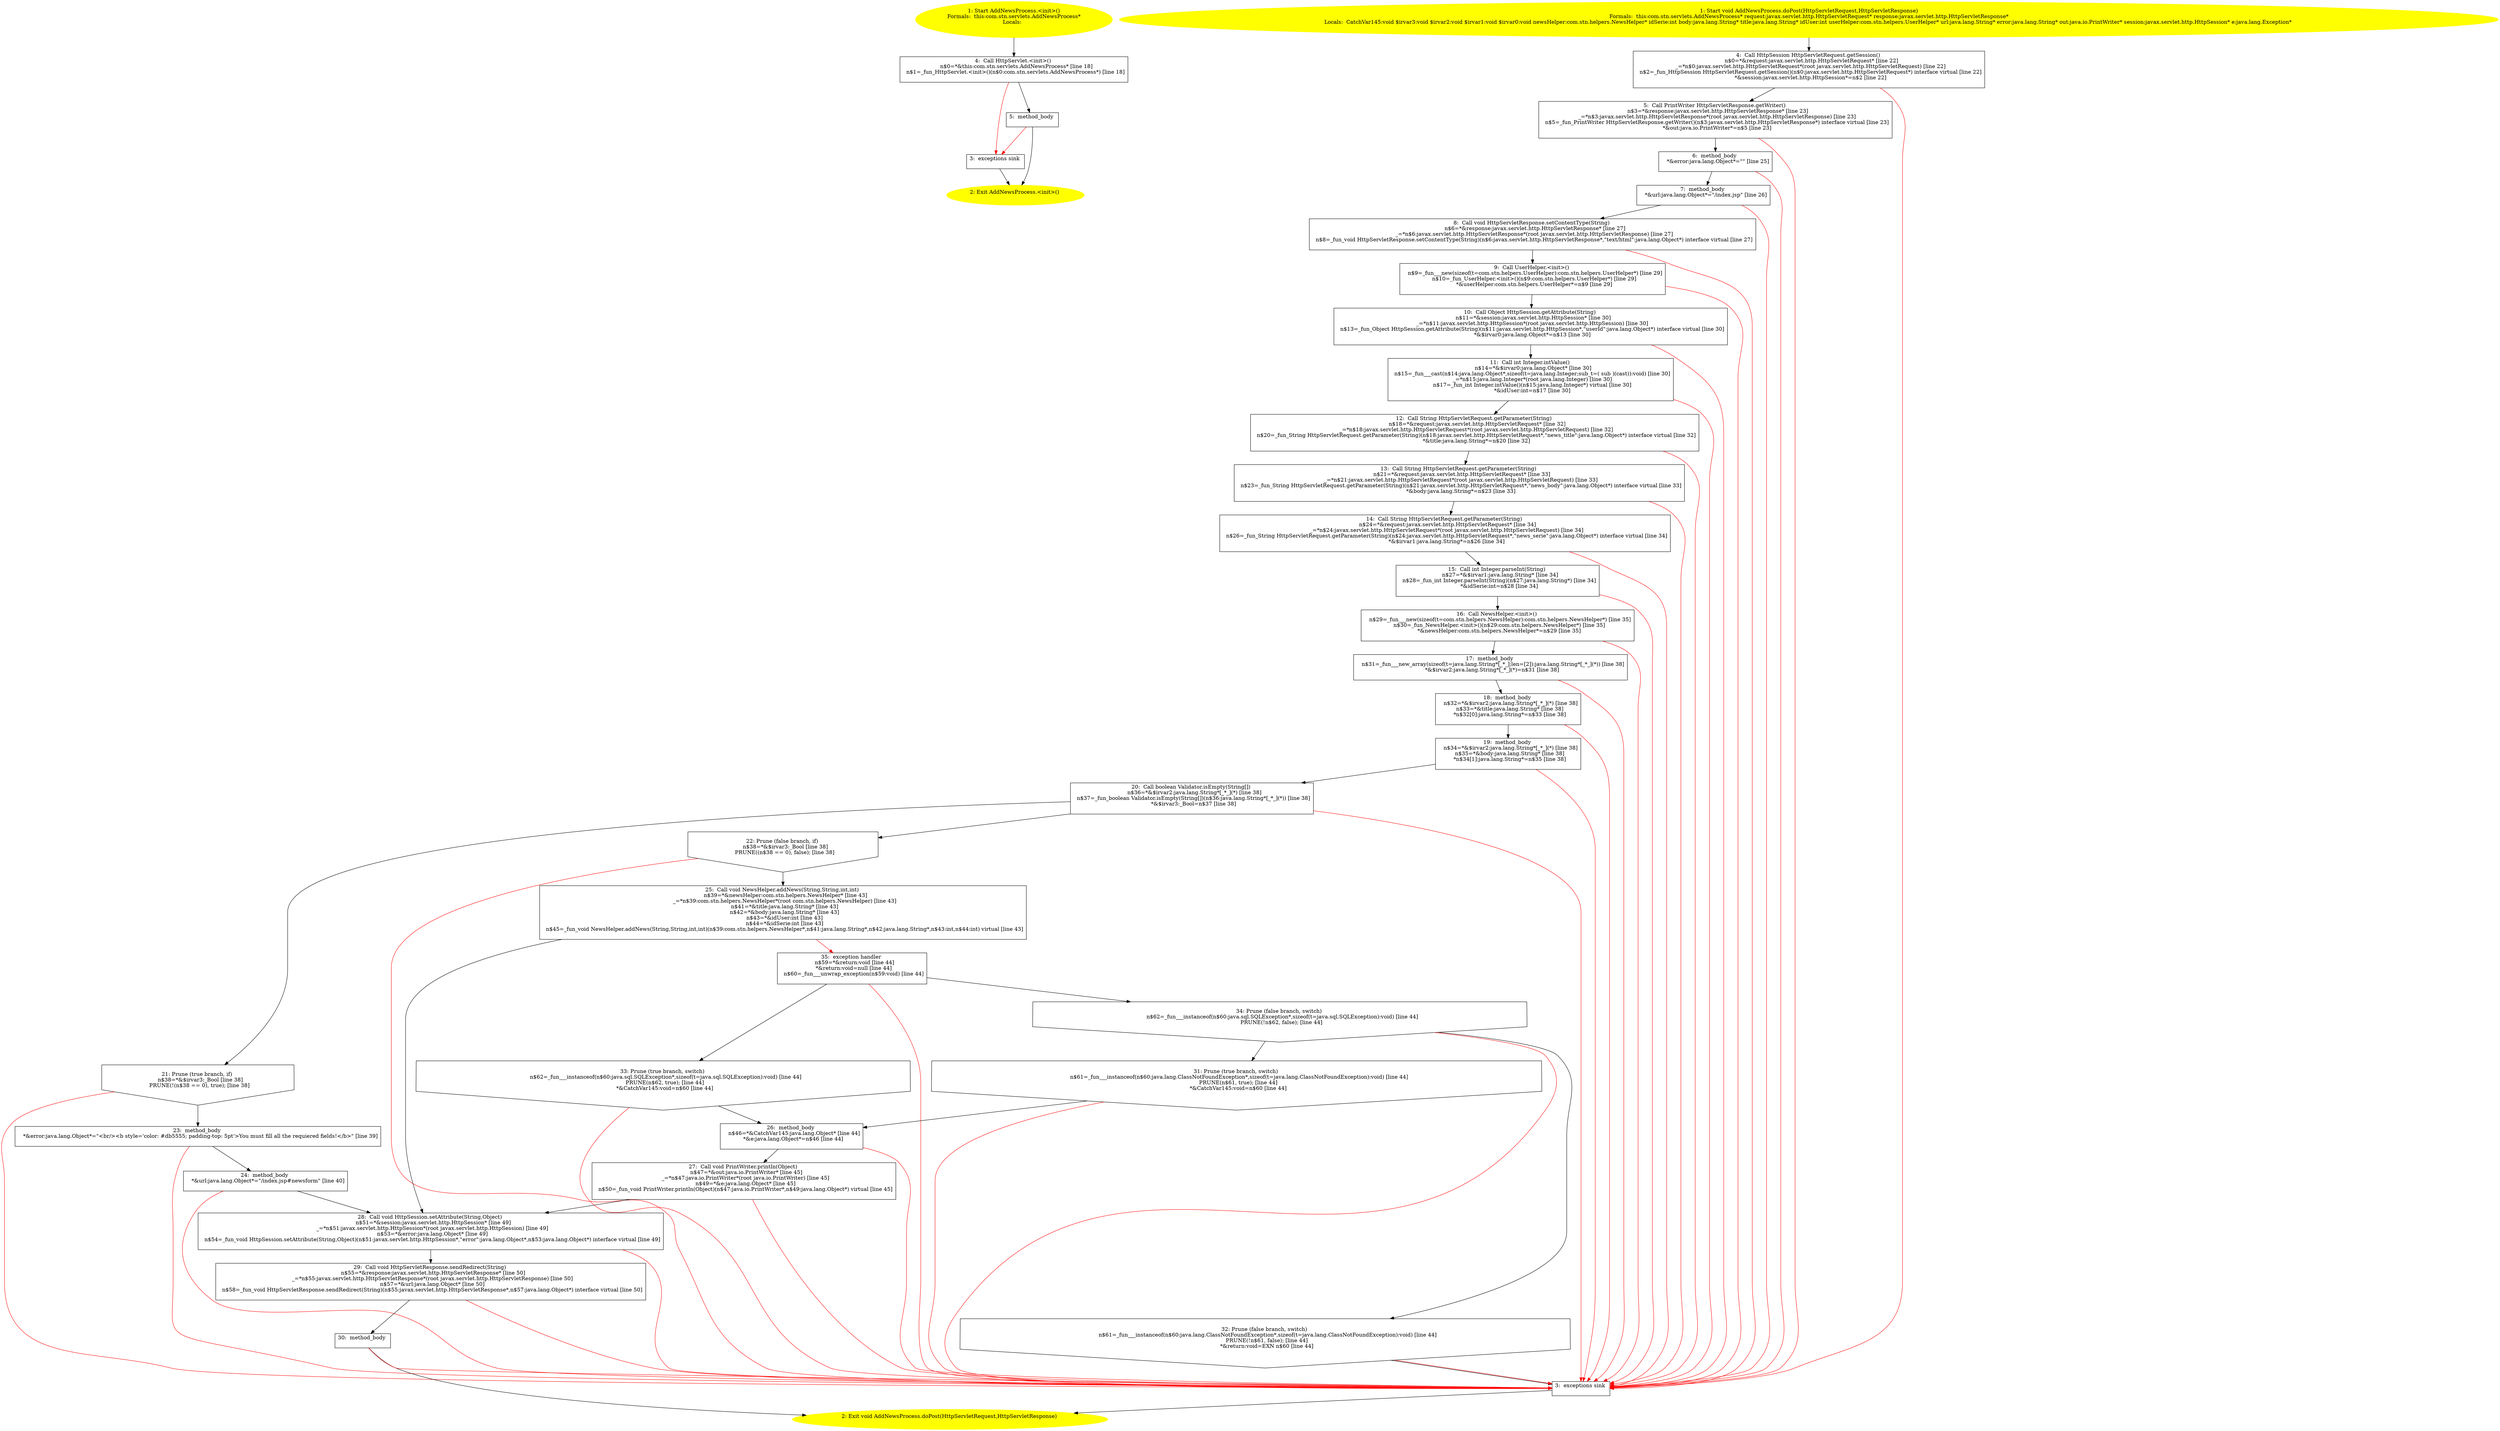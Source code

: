 /* @generated */
digraph cfg {
"com.stn.servlets.AddNewsProcess.<init>().046ba7026a8ddf4c5182c228b93b2fe6_1" [label="1: Start AddNewsProcess.<init>()\nFormals:  this:com.stn.servlets.AddNewsProcess*\nLocals:  \n  " color=yellow style=filled]
	

	 "com.stn.servlets.AddNewsProcess.<init>().046ba7026a8ddf4c5182c228b93b2fe6_1" -> "com.stn.servlets.AddNewsProcess.<init>().046ba7026a8ddf4c5182c228b93b2fe6_4" ;
"com.stn.servlets.AddNewsProcess.<init>().046ba7026a8ddf4c5182c228b93b2fe6_2" [label="2: Exit AddNewsProcess.<init>() \n  " color=yellow style=filled]
	

"com.stn.servlets.AddNewsProcess.<init>().046ba7026a8ddf4c5182c228b93b2fe6_3" [label="3:  exceptions sink \n  " shape="box"]
	

	 "com.stn.servlets.AddNewsProcess.<init>().046ba7026a8ddf4c5182c228b93b2fe6_3" -> "com.stn.servlets.AddNewsProcess.<init>().046ba7026a8ddf4c5182c228b93b2fe6_2" ;
"com.stn.servlets.AddNewsProcess.<init>().046ba7026a8ddf4c5182c228b93b2fe6_4" [label="4:  Call HttpServlet.<init>() \n   n$0=*&this:com.stn.servlets.AddNewsProcess* [line 18]\n  n$1=_fun_HttpServlet.<init>()(n$0:com.stn.servlets.AddNewsProcess*) [line 18]\n " shape="box"]
	

	 "com.stn.servlets.AddNewsProcess.<init>().046ba7026a8ddf4c5182c228b93b2fe6_4" -> "com.stn.servlets.AddNewsProcess.<init>().046ba7026a8ddf4c5182c228b93b2fe6_5" ;
	 "com.stn.servlets.AddNewsProcess.<init>().046ba7026a8ddf4c5182c228b93b2fe6_4" -> "com.stn.servlets.AddNewsProcess.<init>().046ba7026a8ddf4c5182c228b93b2fe6_3" [color="red" ];
"com.stn.servlets.AddNewsProcess.<init>().046ba7026a8ddf4c5182c228b93b2fe6_5" [label="5:  method_body \n  " shape="box"]
	

	 "com.stn.servlets.AddNewsProcess.<init>().046ba7026a8ddf4c5182c228b93b2fe6_5" -> "com.stn.servlets.AddNewsProcess.<init>().046ba7026a8ddf4c5182c228b93b2fe6_2" ;
	 "com.stn.servlets.AddNewsProcess.<init>().046ba7026a8ddf4c5182c228b93b2fe6_5" -> "com.stn.servlets.AddNewsProcess.<init>().046ba7026a8ddf4c5182c228b93b2fe6_3" [color="red" ];
"com.stn.servlets.AddNewsProcess.doPost(javax.servlet.http.HttpServletRequest,javax.servlet.http.Http.92baed34d1cea406e9997942ba46b2cb_1" [label="1: Start void AddNewsProcess.doPost(HttpServletRequest,HttpServletResponse)\nFormals:  this:com.stn.servlets.AddNewsProcess* request:javax.servlet.http.HttpServletRequest* response:javax.servlet.http.HttpServletResponse*\nLocals:  CatchVar145:void $irvar3:void $irvar2:void $irvar1:void $irvar0:void newsHelper:com.stn.helpers.NewsHelper* idSerie:int body:java.lang.String* title:java.lang.String* idUser:int userHelper:com.stn.helpers.UserHelper* url:java.lang.String* error:java.lang.String* out:java.io.PrintWriter* session:javax.servlet.http.HttpSession* e:java.lang.Exception* \n  " color=yellow style=filled]
	

	 "com.stn.servlets.AddNewsProcess.doPost(javax.servlet.http.HttpServletRequest,javax.servlet.http.Http.92baed34d1cea406e9997942ba46b2cb_1" -> "com.stn.servlets.AddNewsProcess.doPost(javax.servlet.http.HttpServletRequest,javax.servlet.http.Http.92baed34d1cea406e9997942ba46b2cb_4" ;
"com.stn.servlets.AddNewsProcess.doPost(javax.servlet.http.HttpServletRequest,javax.servlet.http.Http.92baed34d1cea406e9997942ba46b2cb_2" [label="2: Exit void AddNewsProcess.doPost(HttpServletRequest,HttpServletResponse) \n  " color=yellow style=filled]
	

"com.stn.servlets.AddNewsProcess.doPost(javax.servlet.http.HttpServletRequest,javax.servlet.http.Http.92baed34d1cea406e9997942ba46b2cb_3" [label="3:  exceptions sink \n  " shape="box"]
	

	 "com.stn.servlets.AddNewsProcess.doPost(javax.servlet.http.HttpServletRequest,javax.servlet.http.Http.92baed34d1cea406e9997942ba46b2cb_3" -> "com.stn.servlets.AddNewsProcess.doPost(javax.servlet.http.HttpServletRequest,javax.servlet.http.Http.92baed34d1cea406e9997942ba46b2cb_2" ;
"com.stn.servlets.AddNewsProcess.doPost(javax.servlet.http.HttpServletRequest,javax.servlet.http.Http.92baed34d1cea406e9997942ba46b2cb_4" [label="4:  Call HttpSession HttpServletRequest.getSession() \n   n$0=*&request:javax.servlet.http.HttpServletRequest* [line 22]\n  _=*n$0:javax.servlet.http.HttpServletRequest*(root javax.servlet.http.HttpServletRequest) [line 22]\n  n$2=_fun_HttpSession HttpServletRequest.getSession()(n$0:javax.servlet.http.HttpServletRequest*) interface virtual [line 22]\n  *&session:javax.servlet.http.HttpSession*=n$2 [line 22]\n " shape="box"]
	

	 "com.stn.servlets.AddNewsProcess.doPost(javax.servlet.http.HttpServletRequest,javax.servlet.http.Http.92baed34d1cea406e9997942ba46b2cb_4" -> "com.stn.servlets.AddNewsProcess.doPost(javax.servlet.http.HttpServletRequest,javax.servlet.http.Http.92baed34d1cea406e9997942ba46b2cb_5" ;
	 "com.stn.servlets.AddNewsProcess.doPost(javax.servlet.http.HttpServletRequest,javax.servlet.http.Http.92baed34d1cea406e9997942ba46b2cb_4" -> "com.stn.servlets.AddNewsProcess.doPost(javax.servlet.http.HttpServletRequest,javax.servlet.http.Http.92baed34d1cea406e9997942ba46b2cb_3" [color="red" ];
"com.stn.servlets.AddNewsProcess.doPost(javax.servlet.http.HttpServletRequest,javax.servlet.http.Http.92baed34d1cea406e9997942ba46b2cb_5" [label="5:  Call PrintWriter HttpServletResponse.getWriter() \n   n$3=*&response:javax.servlet.http.HttpServletResponse* [line 23]\n  _=*n$3:javax.servlet.http.HttpServletResponse*(root javax.servlet.http.HttpServletResponse) [line 23]\n  n$5=_fun_PrintWriter HttpServletResponse.getWriter()(n$3:javax.servlet.http.HttpServletResponse*) interface virtual [line 23]\n  *&out:java.io.PrintWriter*=n$5 [line 23]\n " shape="box"]
	

	 "com.stn.servlets.AddNewsProcess.doPost(javax.servlet.http.HttpServletRequest,javax.servlet.http.Http.92baed34d1cea406e9997942ba46b2cb_5" -> "com.stn.servlets.AddNewsProcess.doPost(javax.servlet.http.HttpServletRequest,javax.servlet.http.Http.92baed34d1cea406e9997942ba46b2cb_6" ;
	 "com.stn.servlets.AddNewsProcess.doPost(javax.servlet.http.HttpServletRequest,javax.servlet.http.Http.92baed34d1cea406e9997942ba46b2cb_5" -> "com.stn.servlets.AddNewsProcess.doPost(javax.servlet.http.HttpServletRequest,javax.servlet.http.Http.92baed34d1cea406e9997942ba46b2cb_3" [color="red" ];
"com.stn.servlets.AddNewsProcess.doPost(javax.servlet.http.HttpServletRequest,javax.servlet.http.Http.92baed34d1cea406e9997942ba46b2cb_6" [label="6:  method_body \n   *&error:java.lang.Object*=\"\" [line 25]\n " shape="box"]
	

	 "com.stn.servlets.AddNewsProcess.doPost(javax.servlet.http.HttpServletRequest,javax.servlet.http.Http.92baed34d1cea406e9997942ba46b2cb_6" -> "com.stn.servlets.AddNewsProcess.doPost(javax.servlet.http.HttpServletRequest,javax.servlet.http.Http.92baed34d1cea406e9997942ba46b2cb_7" ;
	 "com.stn.servlets.AddNewsProcess.doPost(javax.servlet.http.HttpServletRequest,javax.servlet.http.Http.92baed34d1cea406e9997942ba46b2cb_6" -> "com.stn.servlets.AddNewsProcess.doPost(javax.servlet.http.HttpServletRequest,javax.servlet.http.Http.92baed34d1cea406e9997942ba46b2cb_3" [color="red" ];
"com.stn.servlets.AddNewsProcess.doPost(javax.servlet.http.HttpServletRequest,javax.servlet.http.Http.92baed34d1cea406e9997942ba46b2cb_7" [label="7:  method_body \n   *&url:java.lang.Object*=\"/index.jsp\" [line 26]\n " shape="box"]
	

	 "com.stn.servlets.AddNewsProcess.doPost(javax.servlet.http.HttpServletRequest,javax.servlet.http.Http.92baed34d1cea406e9997942ba46b2cb_7" -> "com.stn.servlets.AddNewsProcess.doPost(javax.servlet.http.HttpServletRequest,javax.servlet.http.Http.92baed34d1cea406e9997942ba46b2cb_8" ;
	 "com.stn.servlets.AddNewsProcess.doPost(javax.servlet.http.HttpServletRequest,javax.servlet.http.Http.92baed34d1cea406e9997942ba46b2cb_7" -> "com.stn.servlets.AddNewsProcess.doPost(javax.servlet.http.HttpServletRequest,javax.servlet.http.Http.92baed34d1cea406e9997942ba46b2cb_3" [color="red" ];
"com.stn.servlets.AddNewsProcess.doPost(javax.servlet.http.HttpServletRequest,javax.servlet.http.Http.92baed34d1cea406e9997942ba46b2cb_8" [label="8:  Call void HttpServletResponse.setContentType(String) \n   n$6=*&response:javax.servlet.http.HttpServletResponse* [line 27]\n  _=*n$6:javax.servlet.http.HttpServletResponse*(root javax.servlet.http.HttpServletResponse) [line 27]\n  n$8=_fun_void HttpServletResponse.setContentType(String)(n$6:javax.servlet.http.HttpServletResponse*,\"text/html\":java.lang.Object*) interface virtual [line 27]\n " shape="box"]
	

	 "com.stn.servlets.AddNewsProcess.doPost(javax.servlet.http.HttpServletRequest,javax.servlet.http.Http.92baed34d1cea406e9997942ba46b2cb_8" -> "com.stn.servlets.AddNewsProcess.doPost(javax.servlet.http.HttpServletRequest,javax.servlet.http.Http.92baed34d1cea406e9997942ba46b2cb_9" ;
	 "com.stn.servlets.AddNewsProcess.doPost(javax.servlet.http.HttpServletRequest,javax.servlet.http.Http.92baed34d1cea406e9997942ba46b2cb_8" -> "com.stn.servlets.AddNewsProcess.doPost(javax.servlet.http.HttpServletRequest,javax.servlet.http.Http.92baed34d1cea406e9997942ba46b2cb_3" [color="red" ];
"com.stn.servlets.AddNewsProcess.doPost(javax.servlet.http.HttpServletRequest,javax.servlet.http.Http.92baed34d1cea406e9997942ba46b2cb_9" [label="9:  Call UserHelper.<init>() \n   n$9=_fun___new(sizeof(t=com.stn.helpers.UserHelper):com.stn.helpers.UserHelper*) [line 29]\n  n$10=_fun_UserHelper.<init>()(n$9:com.stn.helpers.UserHelper*) [line 29]\n  *&userHelper:com.stn.helpers.UserHelper*=n$9 [line 29]\n " shape="box"]
	

	 "com.stn.servlets.AddNewsProcess.doPost(javax.servlet.http.HttpServletRequest,javax.servlet.http.Http.92baed34d1cea406e9997942ba46b2cb_9" -> "com.stn.servlets.AddNewsProcess.doPost(javax.servlet.http.HttpServletRequest,javax.servlet.http.Http.92baed34d1cea406e9997942ba46b2cb_10" ;
	 "com.stn.servlets.AddNewsProcess.doPost(javax.servlet.http.HttpServletRequest,javax.servlet.http.Http.92baed34d1cea406e9997942ba46b2cb_9" -> "com.stn.servlets.AddNewsProcess.doPost(javax.servlet.http.HttpServletRequest,javax.servlet.http.Http.92baed34d1cea406e9997942ba46b2cb_3" [color="red" ];
"com.stn.servlets.AddNewsProcess.doPost(javax.servlet.http.HttpServletRequest,javax.servlet.http.Http.92baed34d1cea406e9997942ba46b2cb_10" [label="10:  Call Object HttpSession.getAttribute(String) \n   n$11=*&session:javax.servlet.http.HttpSession* [line 30]\n  _=*n$11:javax.servlet.http.HttpSession*(root javax.servlet.http.HttpSession) [line 30]\n  n$13=_fun_Object HttpSession.getAttribute(String)(n$11:javax.servlet.http.HttpSession*,\"userId\":java.lang.Object*) interface virtual [line 30]\n  *&$irvar0:java.lang.Object*=n$13 [line 30]\n " shape="box"]
	

	 "com.stn.servlets.AddNewsProcess.doPost(javax.servlet.http.HttpServletRequest,javax.servlet.http.Http.92baed34d1cea406e9997942ba46b2cb_10" -> "com.stn.servlets.AddNewsProcess.doPost(javax.servlet.http.HttpServletRequest,javax.servlet.http.Http.92baed34d1cea406e9997942ba46b2cb_11" ;
	 "com.stn.servlets.AddNewsProcess.doPost(javax.servlet.http.HttpServletRequest,javax.servlet.http.Http.92baed34d1cea406e9997942ba46b2cb_10" -> "com.stn.servlets.AddNewsProcess.doPost(javax.servlet.http.HttpServletRequest,javax.servlet.http.Http.92baed34d1cea406e9997942ba46b2cb_3" [color="red" ];
"com.stn.servlets.AddNewsProcess.doPost(javax.servlet.http.HttpServletRequest,javax.servlet.http.Http.92baed34d1cea406e9997942ba46b2cb_11" [label="11:  Call int Integer.intValue() \n   n$14=*&$irvar0:java.lang.Object* [line 30]\n  n$15=_fun___cast(n$14:java.lang.Object*,sizeof(t=java.lang.Integer;sub_t=( sub )(cast)):void) [line 30]\n  _=*n$15:java.lang.Integer*(root java.lang.Integer) [line 30]\n  n$17=_fun_int Integer.intValue()(n$15:java.lang.Integer*) virtual [line 30]\n  *&idUser:int=n$17 [line 30]\n " shape="box"]
	

	 "com.stn.servlets.AddNewsProcess.doPost(javax.servlet.http.HttpServletRequest,javax.servlet.http.Http.92baed34d1cea406e9997942ba46b2cb_11" -> "com.stn.servlets.AddNewsProcess.doPost(javax.servlet.http.HttpServletRequest,javax.servlet.http.Http.92baed34d1cea406e9997942ba46b2cb_12" ;
	 "com.stn.servlets.AddNewsProcess.doPost(javax.servlet.http.HttpServletRequest,javax.servlet.http.Http.92baed34d1cea406e9997942ba46b2cb_11" -> "com.stn.servlets.AddNewsProcess.doPost(javax.servlet.http.HttpServletRequest,javax.servlet.http.Http.92baed34d1cea406e9997942ba46b2cb_3" [color="red" ];
"com.stn.servlets.AddNewsProcess.doPost(javax.servlet.http.HttpServletRequest,javax.servlet.http.Http.92baed34d1cea406e9997942ba46b2cb_12" [label="12:  Call String HttpServletRequest.getParameter(String) \n   n$18=*&request:javax.servlet.http.HttpServletRequest* [line 32]\n  _=*n$18:javax.servlet.http.HttpServletRequest*(root javax.servlet.http.HttpServletRequest) [line 32]\n  n$20=_fun_String HttpServletRequest.getParameter(String)(n$18:javax.servlet.http.HttpServletRequest*,\"news_title\":java.lang.Object*) interface virtual [line 32]\n  *&title:java.lang.String*=n$20 [line 32]\n " shape="box"]
	

	 "com.stn.servlets.AddNewsProcess.doPost(javax.servlet.http.HttpServletRequest,javax.servlet.http.Http.92baed34d1cea406e9997942ba46b2cb_12" -> "com.stn.servlets.AddNewsProcess.doPost(javax.servlet.http.HttpServletRequest,javax.servlet.http.Http.92baed34d1cea406e9997942ba46b2cb_13" ;
	 "com.stn.servlets.AddNewsProcess.doPost(javax.servlet.http.HttpServletRequest,javax.servlet.http.Http.92baed34d1cea406e9997942ba46b2cb_12" -> "com.stn.servlets.AddNewsProcess.doPost(javax.servlet.http.HttpServletRequest,javax.servlet.http.Http.92baed34d1cea406e9997942ba46b2cb_3" [color="red" ];
"com.stn.servlets.AddNewsProcess.doPost(javax.servlet.http.HttpServletRequest,javax.servlet.http.Http.92baed34d1cea406e9997942ba46b2cb_13" [label="13:  Call String HttpServletRequest.getParameter(String) \n   n$21=*&request:javax.servlet.http.HttpServletRequest* [line 33]\n  _=*n$21:javax.servlet.http.HttpServletRequest*(root javax.servlet.http.HttpServletRequest) [line 33]\n  n$23=_fun_String HttpServletRequest.getParameter(String)(n$21:javax.servlet.http.HttpServletRequest*,\"news_body\":java.lang.Object*) interface virtual [line 33]\n  *&body:java.lang.String*=n$23 [line 33]\n " shape="box"]
	

	 "com.stn.servlets.AddNewsProcess.doPost(javax.servlet.http.HttpServletRequest,javax.servlet.http.Http.92baed34d1cea406e9997942ba46b2cb_13" -> "com.stn.servlets.AddNewsProcess.doPost(javax.servlet.http.HttpServletRequest,javax.servlet.http.Http.92baed34d1cea406e9997942ba46b2cb_14" ;
	 "com.stn.servlets.AddNewsProcess.doPost(javax.servlet.http.HttpServletRequest,javax.servlet.http.Http.92baed34d1cea406e9997942ba46b2cb_13" -> "com.stn.servlets.AddNewsProcess.doPost(javax.servlet.http.HttpServletRequest,javax.servlet.http.Http.92baed34d1cea406e9997942ba46b2cb_3" [color="red" ];
"com.stn.servlets.AddNewsProcess.doPost(javax.servlet.http.HttpServletRequest,javax.servlet.http.Http.92baed34d1cea406e9997942ba46b2cb_14" [label="14:  Call String HttpServletRequest.getParameter(String) \n   n$24=*&request:javax.servlet.http.HttpServletRequest* [line 34]\n  _=*n$24:javax.servlet.http.HttpServletRequest*(root javax.servlet.http.HttpServletRequest) [line 34]\n  n$26=_fun_String HttpServletRequest.getParameter(String)(n$24:javax.servlet.http.HttpServletRequest*,\"news_serie\":java.lang.Object*) interface virtual [line 34]\n  *&$irvar1:java.lang.String*=n$26 [line 34]\n " shape="box"]
	

	 "com.stn.servlets.AddNewsProcess.doPost(javax.servlet.http.HttpServletRequest,javax.servlet.http.Http.92baed34d1cea406e9997942ba46b2cb_14" -> "com.stn.servlets.AddNewsProcess.doPost(javax.servlet.http.HttpServletRequest,javax.servlet.http.Http.92baed34d1cea406e9997942ba46b2cb_15" ;
	 "com.stn.servlets.AddNewsProcess.doPost(javax.servlet.http.HttpServletRequest,javax.servlet.http.Http.92baed34d1cea406e9997942ba46b2cb_14" -> "com.stn.servlets.AddNewsProcess.doPost(javax.servlet.http.HttpServletRequest,javax.servlet.http.Http.92baed34d1cea406e9997942ba46b2cb_3" [color="red" ];
"com.stn.servlets.AddNewsProcess.doPost(javax.servlet.http.HttpServletRequest,javax.servlet.http.Http.92baed34d1cea406e9997942ba46b2cb_15" [label="15:  Call int Integer.parseInt(String) \n   n$27=*&$irvar1:java.lang.String* [line 34]\n  n$28=_fun_int Integer.parseInt(String)(n$27:java.lang.String*) [line 34]\n  *&idSerie:int=n$28 [line 34]\n " shape="box"]
	

	 "com.stn.servlets.AddNewsProcess.doPost(javax.servlet.http.HttpServletRequest,javax.servlet.http.Http.92baed34d1cea406e9997942ba46b2cb_15" -> "com.stn.servlets.AddNewsProcess.doPost(javax.servlet.http.HttpServletRequest,javax.servlet.http.Http.92baed34d1cea406e9997942ba46b2cb_16" ;
	 "com.stn.servlets.AddNewsProcess.doPost(javax.servlet.http.HttpServletRequest,javax.servlet.http.Http.92baed34d1cea406e9997942ba46b2cb_15" -> "com.stn.servlets.AddNewsProcess.doPost(javax.servlet.http.HttpServletRequest,javax.servlet.http.Http.92baed34d1cea406e9997942ba46b2cb_3" [color="red" ];
"com.stn.servlets.AddNewsProcess.doPost(javax.servlet.http.HttpServletRequest,javax.servlet.http.Http.92baed34d1cea406e9997942ba46b2cb_16" [label="16:  Call NewsHelper.<init>() \n   n$29=_fun___new(sizeof(t=com.stn.helpers.NewsHelper):com.stn.helpers.NewsHelper*) [line 35]\n  n$30=_fun_NewsHelper.<init>()(n$29:com.stn.helpers.NewsHelper*) [line 35]\n  *&newsHelper:com.stn.helpers.NewsHelper*=n$29 [line 35]\n " shape="box"]
	

	 "com.stn.servlets.AddNewsProcess.doPost(javax.servlet.http.HttpServletRequest,javax.servlet.http.Http.92baed34d1cea406e9997942ba46b2cb_16" -> "com.stn.servlets.AddNewsProcess.doPost(javax.servlet.http.HttpServletRequest,javax.servlet.http.Http.92baed34d1cea406e9997942ba46b2cb_17" ;
	 "com.stn.servlets.AddNewsProcess.doPost(javax.servlet.http.HttpServletRequest,javax.servlet.http.Http.92baed34d1cea406e9997942ba46b2cb_16" -> "com.stn.servlets.AddNewsProcess.doPost(javax.servlet.http.HttpServletRequest,javax.servlet.http.Http.92baed34d1cea406e9997942ba46b2cb_3" [color="red" ];
"com.stn.servlets.AddNewsProcess.doPost(javax.servlet.http.HttpServletRequest,javax.servlet.http.Http.92baed34d1cea406e9997942ba46b2cb_17" [label="17:  method_body \n   n$31=_fun___new_array(sizeof(t=java.lang.String*[_*_];len=[2]):java.lang.String*[_*_](*)) [line 38]\n  *&$irvar2:java.lang.String*[_*_](*)=n$31 [line 38]\n " shape="box"]
	

	 "com.stn.servlets.AddNewsProcess.doPost(javax.servlet.http.HttpServletRequest,javax.servlet.http.Http.92baed34d1cea406e9997942ba46b2cb_17" -> "com.stn.servlets.AddNewsProcess.doPost(javax.servlet.http.HttpServletRequest,javax.servlet.http.Http.92baed34d1cea406e9997942ba46b2cb_18" ;
	 "com.stn.servlets.AddNewsProcess.doPost(javax.servlet.http.HttpServletRequest,javax.servlet.http.Http.92baed34d1cea406e9997942ba46b2cb_17" -> "com.stn.servlets.AddNewsProcess.doPost(javax.servlet.http.HttpServletRequest,javax.servlet.http.Http.92baed34d1cea406e9997942ba46b2cb_3" [color="red" ];
"com.stn.servlets.AddNewsProcess.doPost(javax.servlet.http.HttpServletRequest,javax.servlet.http.Http.92baed34d1cea406e9997942ba46b2cb_18" [label="18:  method_body \n   n$32=*&$irvar2:java.lang.String*[_*_](*) [line 38]\n  n$33=*&title:java.lang.String* [line 38]\n  *n$32[0]:java.lang.String*=n$33 [line 38]\n " shape="box"]
	

	 "com.stn.servlets.AddNewsProcess.doPost(javax.servlet.http.HttpServletRequest,javax.servlet.http.Http.92baed34d1cea406e9997942ba46b2cb_18" -> "com.stn.servlets.AddNewsProcess.doPost(javax.servlet.http.HttpServletRequest,javax.servlet.http.Http.92baed34d1cea406e9997942ba46b2cb_19" ;
	 "com.stn.servlets.AddNewsProcess.doPost(javax.servlet.http.HttpServletRequest,javax.servlet.http.Http.92baed34d1cea406e9997942ba46b2cb_18" -> "com.stn.servlets.AddNewsProcess.doPost(javax.servlet.http.HttpServletRequest,javax.servlet.http.Http.92baed34d1cea406e9997942ba46b2cb_3" [color="red" ];
"com.stn.servlets.AddNewsProcess.doPost(javax.servlet.http.HttpServletRequest,javax.servlet.http.Http.92baed34d1cea406e9997942ba46b2cb_19" [label="19:  method_body \n   n$34=*&$irvar2:java.lang.String*[_*_](*) [line 38]\n  n$35=*&body:java.lang.String* [line 38]\n  *n$34[1]:java.lang.String*=n$35 [line 38]\n " shape="box"]
	

	 "com.stn.servlets.AddNewsProcess.doPost(javax.servlet.http.HttpServletRequest,javax.servlet.http.Http.92baed34d1cea406e9997942ba46b2cb_19" -> "com.stn.servlets.AddNewsProcess.doPost(javax.servlet.http.HttpServletRequest,javax.servlet.http.Http.92baed34d1cea406e9997942ba46b2cb_20" ;
	 "com.stn.servlets.AddNewsProcess.doPost(javax.servlet.http.HttpServletRequest,javax.servlet.http.Http.92baed34d1cea406e9997942ba46b2cb_19" -> "com.stn.servlets.AddNewsProcess.doPost(javax.servlet.http.HttpServletRequest,javax.servlet.http.Http.92baed34d1cea406e9997942ba46b2cb_3" [color="red" ];
"com.stn.servlets.AddNewsProcess.doPost(javax.servlet.http.HttpServletRequest,javax.servlet.http.Http.92baed34d1cea406e9997942ba46b2cb_20" [label="20:  Call boolean Validator.isEmpty(String[]) \n   n$36=*&$irvar2:java.lang.String*[_*_](*) [line 38]\n  n$37=_fun_boolean Validator.isEmpty(String[])(n$36:java.lang.String*[_*_](*)) [line 38]\n  *&$irvar3:_Bool=n$37 [line 38]\n " shape="box"]
	

	 "com.stn.servlets.AddNewsProcess.doPost(javax.servlet.http.HttpServletRequest,javax.servlet.http.Http.92baed34d1cea406e9997942ba46b2cb_20" -> "com.stn.servlets.AddNewsProcess.doPost(javax.servlet.http.HttpServletRequest,javax.servlet.http.Http.92baed34d1cea406e9997942ba46b2cb_21" ;
	 "com.stn.servlets.AddNewsProcess.doPost(javax.servlet.http.HttpServletRequest,javax.servlet.http.Http.92baed34d1cea406e9997942ba46b2cb_20" -> "com.stn.servlets.AddNewsProcess.doPost(javax.servlet.http.HttpServletRequest,javax.servlet.http.Http.92baed34d1cea406e9997942ba46b2cb_22" ;
	 "com.stn.servlets.AddNewsProcess.doPost(javax.servlet.http.HttpServletRequest,javax.servlet.http.Http.92baed34d1cea406e9997942ba46b2cb_20" -> "com.stn.servlets.AddNewsProcess.doPost(javax.servlet.http.HttpServletRequest,javax.servlet.http.Http.92baed34d1cea406e9997942ba46b2cb_3" [color="red" ];
"com.stn.servlets.AddNewsProcess.doPost(javax.servlet.http.HttpServletRequest,javax.servlet.http.Http.92baed34d1cea406e9997942ba46b2cb_21" [label="21: Prune (true branch, if) \n   n$38=*&$irvar3:_Bool [line 38]\n  PRUNE(!(n$38 == 0), true); [line 38]\n " shape="invhouse"]
	

	 "com.stn.servlets.AddNewsProcess.doPost(javax.servlet.http.HttpServletRequest,javax.servlet.http.Http.92baed34d1cea406e9997942ba46b2cb_21" -> "com.stn.servlets.AddNewsProcess.doPost(javax.servlet.http.HttpServletRequest,javax.servlet.http.Http.92baed34d1cea406e9997942ba46b2cb_23" ;
	 "com.stn.servlets.AddNewsProcess.doPost(javax.servlet.http.HttpServletRequest,javax.servlet.http.Http.92baed34d1cea406e9997942ba46b2cb_21" -> "com.stn.servlets.AddNewsProcess.doPost(javax.servlet.http.HttpServletRequest,javax.servlet.http.Http.92baed34d1cea406e9997942ba46b2cb_3" [color="red" ];
"com.stn.servlets.AddNewsProcess.doPost(javax.servlet.http.HttpServletRequest,javax.servlet.http.Http.92baed34d1cea406e9997942ba46b2cb_22" [label="22: Prune (false branch, if) \n   n$38=*&$irvar3:_Bool [line 38]\n  PRUNE((n$38 == 0), false); [line 38]\n " shape="invhouse"]
	

	 "com.stn.servlets.AddNewsProcess.doPost(javax.servlet.http.HttpServletRequest,javax.servlet.http.Http.92baed34d1cea406e9997942ba46b2cb_22" -> "com.stn.servlets.AddNewsProcess.doPost(javax.servlet.http.HttpServletRequest,javax.servlet.http.Http.92baed34d1cea406e9997942ba46b2cb_25" ;
	 "com.stn.servlets.AddNewsProcess.doPost(javax.servlet.http.HttpServletRequest,javax.servlet.http.Http.92baed34d1cea406e9997942ba46b2cb_22" -> "com.stn.servlets.AddNewsProcess.doPost(javax.servlet.http.HttpServletRequest,javax.servlet.http.Http.92baed34d1cea406e9997942ba46b2cb_3" [color="red" ];
"com.stn.servlets.AddNewsProcess.doPost(javax.servlet.http.HttpServletRequest,javax.servlet.http.Http.92baed34d1cea406e9997942ba46b2cb_23" [label="23:  method_body \n   *&error:java.lang.Object*=\"<br/><b style='color: #db5555; padding-top: 5pt'>You must fill all the requiered fields!</b>\" [line 39]\n " shape="box"]
	

	 "com.stn.servlets.AddNewsProcess.doPost(javax.servlet.http.HttpServletRequest,javax.servlet.http.Http.92baed34d1cea406e9997942ba46b2cb_23" -> "com.stn.servlets.AddNewsProcess.doPost(javax.servlet.http.HttpServletRequest,javax.servlet.http.Http.92baed34d1cea406e9997942ba46b2cb_24" ;
	 "com.stn.servlets.AddNewsProcess.doPost(javax.servlet.http.HttpServletRequest,javax.servlet.http.Http.92baed34d1cea406e9997942ba46b2cb_23" -> "com.stn.servlets.AddNewsProcess.doPost(javax.servlet.http.HttpServletRequest,javax.servlet.http.Http.92baed34d1cea406e9997942ba46b2cb_3" [color="red" ];
"com.stn.servlets.AddNewsProcess.doPost(javax.servlet.http.HttpServletRequest,javax.servlet.http.Http.92baed34d1cea406e9997942ba46b2cb_24" [label="24:  method_body \n   *&url:java.lang.Object*=\"/index.jsp#newsform\" [line 40]\n " shape="box"]
	

	 "com.stn.servlets.AddNewsProcess.doPost(javax.servlet.http.HttpServletRequest,javax.servlet.http.Http.92baed34d1cea406e9997942ba46b2cb_24" -> "com.stn.servlets.AddNewsProcess.doPost(javax.servlet.http.HttpServletRequest,javax.servlet.http.Http.92baed34d1cea406e9997942ba46b2cb_28" ;
	 "com.stn.servlets.AddNewsProcess.doPost(javax.servlet.http.HttpServletRequest,javax.servlet.http.Http.92baed34d1cea406e9997942ba46b2cb_24" -> "com.stn.servlets.AddNewsProcess.doPost(javax.servlet.http.HttpServletRequest,javax.servlet.http.Http.92baed34d1cea406e9997942ba46b2cb_3" [color="red" ];
"com.stn.servlets.AddNewsProcess.doPost(javax.servlet.http.HttpServletRequest,javax.servlet.http.Http.92baed34d1cea406e9997942ba46b2cb_25" [label="25:  Call void NewsHelper.addNews(String,String,int,int) \n   n$39=*&newsHelper:com.stn.helpers.NewsHelper* [line 43]\n  _=*n$39:com.stn.helpers.NewsHelper*(root com.stn.helpers.NewsHelper) [line 43]\n  n$41=*&title:java.lang.String* [line 43]\n  n$42=*&body:java.lang.String* [line 43]\n  n$43=*&idUser:int [line 43]\n  n$44=*&idSerie:int [line 43]\n  n$45=_fun_void NewsHelper.addNews(String,String,int,int)(n$39:com.stn.helpers.NewsHelper*,n$41:java.lang.String*,n$42:java.lang.String*,n$43:int,n$44:int) virtual [line 43]\n " shape="box"]
	

	 "com.stn.servlets.AddNewsProcess.doPost(javax.servlet.http.HttpServletRequest,javax.servlet.http.Http.92baed34d1cea406e9997942ba46b2cb_25" -> "com.stn.servlets.AddNewsProcess.doPost(javax.servlet.http.HttpServletRequest,javax.servlet.http.Http.92baed34d1cea406e9997942ba46b2cb_28" ;
	 "com.stn.servlets.AddNewsProcess.doPost(javax.servlet.http.HttpServletRequest,javax.servlet.http.Http.92baed34d1cea406e9997942ba46b2cb_25" -> "com.stn.servlets.AddNewsProcess.doPost(javax.servlet.http.HttpServletRequest,javax.servlet.http.Http.92baed34d1cea406e9997942ba46b2cb_35" [color="red" ];
"com.stn.servlets.AddNewsProcess.doPost(javax.servlet.http.HttpServletRequest,javax.servlet.http.Http.92baed34d1cea406e9997942ba46b2cb_26" [label="26:  method_body \n   n$46=*&CatchVar145:java.lang.Object* [line 44]\n  *&e:java.lang.Object*=n$46 [line 44]\n " shape="box"]
	

	 "com.stn.servlets.AddNewsProcess.doPost(javax.servlet.http.HttpServletRequest,javax.servlet.http.Http.92baed34d1cea406e9997942ba46b2cb_26" -> "com.stn.servlets.AddNewsProcess.doPost(javax.servlet.http.HttpServletRequest,javax.servlet.http.Http.92baed34d1cea406e9997942ba46b2cb_27" ;
	 "com.stn.servlets.AddNewsProcess.doPost(javax.servlet.http.HttpServletRequest,javax.servlet.http.Http.92baed34d1cea406e9997942ba46b2cb_26" -> "com.stn.servlets.AddNewsProcess.doPost(javax.servlet.http.HttpServletRequest,javax.servlet.http.Http.92baed34d1cea406e9997942ba46b2cb_3" [color="red" ];
"com.stn.servlets.AddNewsProcess.doPost(javax.servlet.http.HttpServletRequest,javax.servlet.http.Http.92baed34d1cea406e9997942ba46b2cb_27" [label="27:  Call void PrintWriter.println(Object) \n   n$47=*&out:java.io.PrintWriter* [line 45]\n  _=*n$47:java.io.PrintWriter*(root java.io.PrintWriter) [line 45]\n  n$49=*&e:java.lang.Object* [line 45]\n  n$50=_fun_void PrintWriter.println(Object)(n$47:java.io.PrintWriter*,n$49:java.lang.Object*) virtual [line 45]\n " shape="box"]
	

	 "com.stn.servlets.AddNewsProcess.doPost(javax.servlet.http.HttpServletRequest,javax.servlet.http.Http.92baed34d1cea406e9997942ba46b2cb_27" -> "com.stn.servlets.AddNewsProcess.doPost(javax.servlet.http.HttpServletRequest,javax.servlet.http.Http.92baed34d1cea406e9997942ba46b2cb_28" ;
	 "com.stn.servlets.AddNewsProcess.doPost(javax.servlet.http.HttpServletRequest,javax.servlet.http.Http.92baed34d1cea406e9997942ba46b2cb_27" -> "com.stn.servlets.AddNewsProcess.doPost(javax.servlet.http.HttpServletRequest,javax.servlet.http.Http.92baed34d1cea406e9997942ba46b2cb_3" [color="red" ];
"com.stn.servlets.AddNewsProcess.doPost(javax.servlet.http.HttpServletRequest,javax.servlet.http.Http.92baed34d1cea406e9997942ba46b2cb_28" [label="28:  Call void HttpSession.setAttribute(String,Object) \n   n$51=*&session:javax.servlet.http.HttpSession* [line 49]\n  _=*n$51:javax.servlet.http.HttpSession*(root javax.servlet.http.HttpSession) [line 49]\n  n$53=*&error:java.lang.Object* [line 49]\n  n$54=_fun_void HttpSession.setAttribute(String,Object)(n$51:javax.servlet.http.HttpSession*,\"error\":java.lang.Object*,n$53:java.lang.Object*) interface virtual [line 49]\n " shape="box"]
	

	 "com.stn.servlets.AddNewsProcess.doPost(javax.servlet.http.HttpServletRequest,javax.servlet.http.Http.92baed34d1cea406e9997942ba46b2cb_28" -> "com.stn.servlets.AddNewsProcess.doPost(javax.servlet.http.HttpServletRequest,javax.servlet.http.Http.92baed34d1cea406e9997942ba46b2cb_29" ;
	 "com.stn.servlets.AddNewsProcess.doPost(javax.servlet.http.HttpServletRequest,javax.servlet.http.Http.92baed34d1cea406e9997942ba46b2cb_28" -> "com.stn.servlets.AddNewsProcess.doPost(javax.servlet.http.HttpServletRequest,javax.servlet.http.Http.92baed34d1cea406e9997942ba46b2cb_3" [color="red" ];
"com.stn.servlets.AddNewsProcess.doPost(javax.servlet.http.HttpServletRequest,javax.servlet.http.Http.92baed34d1cea406e9997942ba46b2cb_29" [label="29:  Call void HttpServletResponse.sendRedirect(String) \n   n$55=*&response:javax.servlet.http.HttpServletResponse* [line 50]\n  _=*n$55:javax.servlet.http.HttpServletResponse*(root javax.servlet.http.HttpServletResponse) [line 50]\n  n$57=*&url:java.lang.Object* [line 50]\n  n$58=_fun_void HttpServletResponse.sendRedirect(String)(n$55:javax.servlet.http.HttpServletResponse*,n$57:java.lang.Object*) interface virtual [line 50]\n " shape="box"]
	

	 "com.stn.servlets.AddNewsProcess.doPost(javax.servlet.http.HttpServletRequest,javax.servlet.http.Http.92baed34d1cea406e9997942ba46b2cb_29" -> "com.stn.servlets.AddNewsProcess.doPost(javax.servlet.http.HttpServletRequest,javax.servlet.http.Http.92baed34d1cea406e9997942ba46b2cb_30" ;
	 "com.stn.servlets.AddNewsProcess.doPost(javax.servlet.http.HttpServletRequest,javax.servlet.http.Http.92baed34d1cea406e9997942ba46b2cb_29" -> "com.stn.servlets.AddNewsProcess.doPost(javax.servlet.http.HttpServletRequest,javax.servlet.http.Http.92baed34d1cea406e9997942ba46b2cb_3" [color="red" ];
"com.stn.servlets.AddNewsProcess.doPost(javax.servlet.http.HttpServletRequest,javax.servlet.http.Http.92baed34d1cea406e9997942ba46b2cb_30" [label="30:  method_body \n  " shape="box"]
	

	 "com.stn.servlets.AddNewsProcess.doPost(javax.servlet.http.HttpServletRequest,javax.servlet.http.Http.92baed34d1cea406e9997942ba46b2cb_30" -> "com.stn.servlets.AddNewsProcess.doPost(javax.servlet.http.HttpServletRequest,javax.servlet.http.Http.92baed34d1cea406e9997942ba46b2cb_2" ;
	 "com.stn.servlets.AddNewsProcess.doPost(javax.servlet.http.HttpServletRequest,javax.servlet.http.Http.92baed34d1cea406e9997942ba46b2cb_30" -> "com.stn.servlets.AddNewsProcess.doPost(javax.servlet.http.HttpServletRequest,javax.servlet.http.Http.92baed34d1cea406e9997942ba46b2cb_3" [color="red" ];
"com.stn.servlets.AddNewsProcess.doPost(javax.servlet.http.HttpServletRequest,javax.servlet.http.Http.92baed34d1cea406e9997942ba46b2cb_31" [label="31: Prune (true branch, switch) \n   n$61=_fun___instanceof(n$60:java.lang.ClassNotFoundException*,sizeof(t=java.lang.ClassNotFoundException):void) [line 44]\n  PRUNE(n$61, true); [line 44]\n  *&CatchVar145:void=n$60 [line 44]\n " shape="invhouse"]
	

	 "com.stn.servlets.AddNewsProcess.doPost(javax.servlet.http.HttpServletRequest,javax.servlet.http.Http.92baed34d1cea406e9997942ba46b2cb_31" -> "com.stn.servlets.AddNewsProcess.doPost(javax.servlet.http.HttpServletRequest,javax.servlet.http.Http.92baed34d1cea406e9997942ba46b2cb_26" ;
	 "com.stn.servlets.AddNewsProcess.doPost(javax.servlet.http.HttpServletRequest,javax.servlet.http.Http.92baed34d1cea406e9997942ba46b2cb_31" -> "com.stn.servlets.AddNewsProcess.doPost(javax.servlet.http.HttpServletRequest,javax.servlet.http.Http.92baed34d1cea406e9997942ba46b2cb_3" [color="red" ];
"com.stn.servlets.AddNewsProcess.doPost(javax.servlet.http.HttpServletRequest,javax.servlet.http.Http.92baed34d1cea406e9997942ba46b2cb_32" [label="32: Prune (false branch, switch) \n   n$61=_fun___instanceof(n$60:java.lang.ClassNotFoundException*,sizeof(t=java.lang.ClassNotFoundException):void) [line 44]\n  PRUNE(!n$61, false); [line 44]\n  *&return:void=EXN n$60 [line 44]\n " shape="invhouse"]
	

	 "com.stn.servlets.AddNewsProcess.doPost(javax.servlet.http.HttpServletRequest,javax.servlet.http.Http.92baed34d1cea406e9997942ba46b2cb_32" -> "com.stn.servlets.AddNewsProcess.doPost(javax.servlet.http.HttpServletRequest,javax.servlet.http.Http.92baed34d1cea406e9997942ba46b2cb_3" ;
	 "com.stn.servlets.AddNewsProcess.doPost(javax.servlet.http.HttpServletRequest,javax.servlet.http.Http.92baed34d1cea406e9997942ba46b2cb_32" -> "com.stn.servlets.AddNewsProcess.doPost(javax.servlet.http.HttpServletRequest,javax.servlet.http.Http.92baed34d1cea406e9997942ba46b2cb_3" [color="red" ];
"com.stn.servlets.AddNewsProcess.doPost(javax.servlet.http.HttpServletRequest,javax.servlet.http.Http.92baed34d1cea406e9997942ba46b2cb_33" [label="33: Prune (true branch, switch) \n   n$62=_fun___instanceof(n$60:java.sql.SQLException*,sizeof(t=java.sql.SQLException):void) [line 44]\n  PRUNE(n$62, true); [line 44]\n  *&CatchVar145:void=n$60 [line 44]\n " shape="invhouse"]
	

	 "com.stn.servlets.AddNewsProcess.doPost(javax.servlet.http.HttpServletRequest,javax.servlet.http.Http.92baed34d1cea406e9997942ba46b2cb_33" -> "com.stn.servlets.AddNewsProcess.doPost(javax.servlet.http.HttpServletRequest,javax.servlet.http.Http.92baed34d1cea406e9997942ba46b2cb_26" ;
	 "com.stn.servlets.AddNewsProcess.doPost(javax.servlet.http.HttpServletRequest,javax.servlet.http.Http.92baed34d1cea406e9997942ba46b2cb_33" -> "com.stn.servlets.AddNewsProcess.doPost(javax.servlet.http.HttpServletRequest,javax.servlet.http.Http.92baed34d1cea406e9997942ba46b2cb_3" [color="red" ];
"com.stn.servlets.AddNewsProcess.doPost(javax.servlet.http.HttpServletRequest,javax.servlet.http.Http.92baed34d1cea406e9997942ba46b2cb_34" [label="34: Prune (false branch, switch) \n   n$62=_fun___instanceof(n$60:java.sql.SQLException*,sizeof(t=java.sql.SQLException):void) [line 44]\n  PRUNE(!n$62, false); [line 44]\n " shape="invhouse"]
	

	 "com.stn.servlets.AddNewsProcess.doPost(javax.servlet.http.HttpServletRequest,javax.servlet.http.Http.92baed34d1cea406e9997942ba46b2cb_34" -> "com.stn.servlets.AddNewsProcess.doPost(javax.servlet.http.HttpServletRequest,javax.servlet.http.Http.92baed34d1cea406e9997942ba46b2cb_31" ;
	 "com.stn.servlets.AddNewsProcess.doPost(javax.servlet.http.HttpServletRequest,javax.servlet.http.Http.92baed34d1cea406e9997942ba46b2cb_34" -> "com.stn.servlets.AddNewsProcess.doPost(javax.servlet.http.HttpServletRequest,javax.servlet.http.Http.92baed34d1cea406e9997942ba46b2cb_32" ;
	 "com.stn.servlets.AddNewsProcess.doPost(javax.servlet.http.HttpServletRequest,javax.servlet.http.Http.92baed34d1cea406e9997942ba46b2cb_34" -> "com.stn.servlets.AddNewsProcess.doPost(javax.servlet.http.HttpServletRequest,javax.servlet.http.Http.92baed34d1cea406e9997942ba46b2cb_3" [color="red" ];
"com.stn.servlets.AddNewsProcess.doPost(javax.servlet.http.HttpServletRequest,javax.servlet.http.Http.92baed34d1cea406e9997942ba46b2cb_35" [label="35:  exception handler \n   n$59=*&return:void [line 44]\n  *&return:void=null [line 44]\n  n$60=_fun___unwrap_exception(n$59:void) [line 44]\n " shape="box"]
	

	 "com.stn.servlets.AddNewsProcess.doPost(javax.servlet.http.HttpServletRequest,javax.servlet.http.Http.92baed34d1cea406e9997942ba46b2cb_35" -> "com.stn.servlets.AddNewsProcess.doPost(javax.servlet.http.HttpServletRequest,javax.servlet.http.Http.92baed34d1cea406e9997942ba46b2cb_33" ;
	 "com.stn.servlets.AddNewsProcess.doPost(javax.servlet.http.HttpServletRequest,javax.servlet.http.Http.92baed34d1cea406e9997942ba46b2cb_35" -> "com.stn.servlets.AddNewsProcess.doPost(javax.servlet.http.HttpServletRequest,javax.servlet.http.Http.92baed34d1cea406e9997942ba46b2cb_34" ;
	 "com.stn.servlets.AddNewsProcess.doPost(javax.servlet.http.HttpServletRequest,javax.servlet.http.Http.92baed34d1cea406e9997942ba46b2cb_35" -> "com.stn.servlets.AddNewsProcess.doPost(javax.servlet.http.HttpServletRequest,javax.servlet.http.Http.92baed34d1cea406e9997942ba46b2cb_3" [color="red" ];
}

